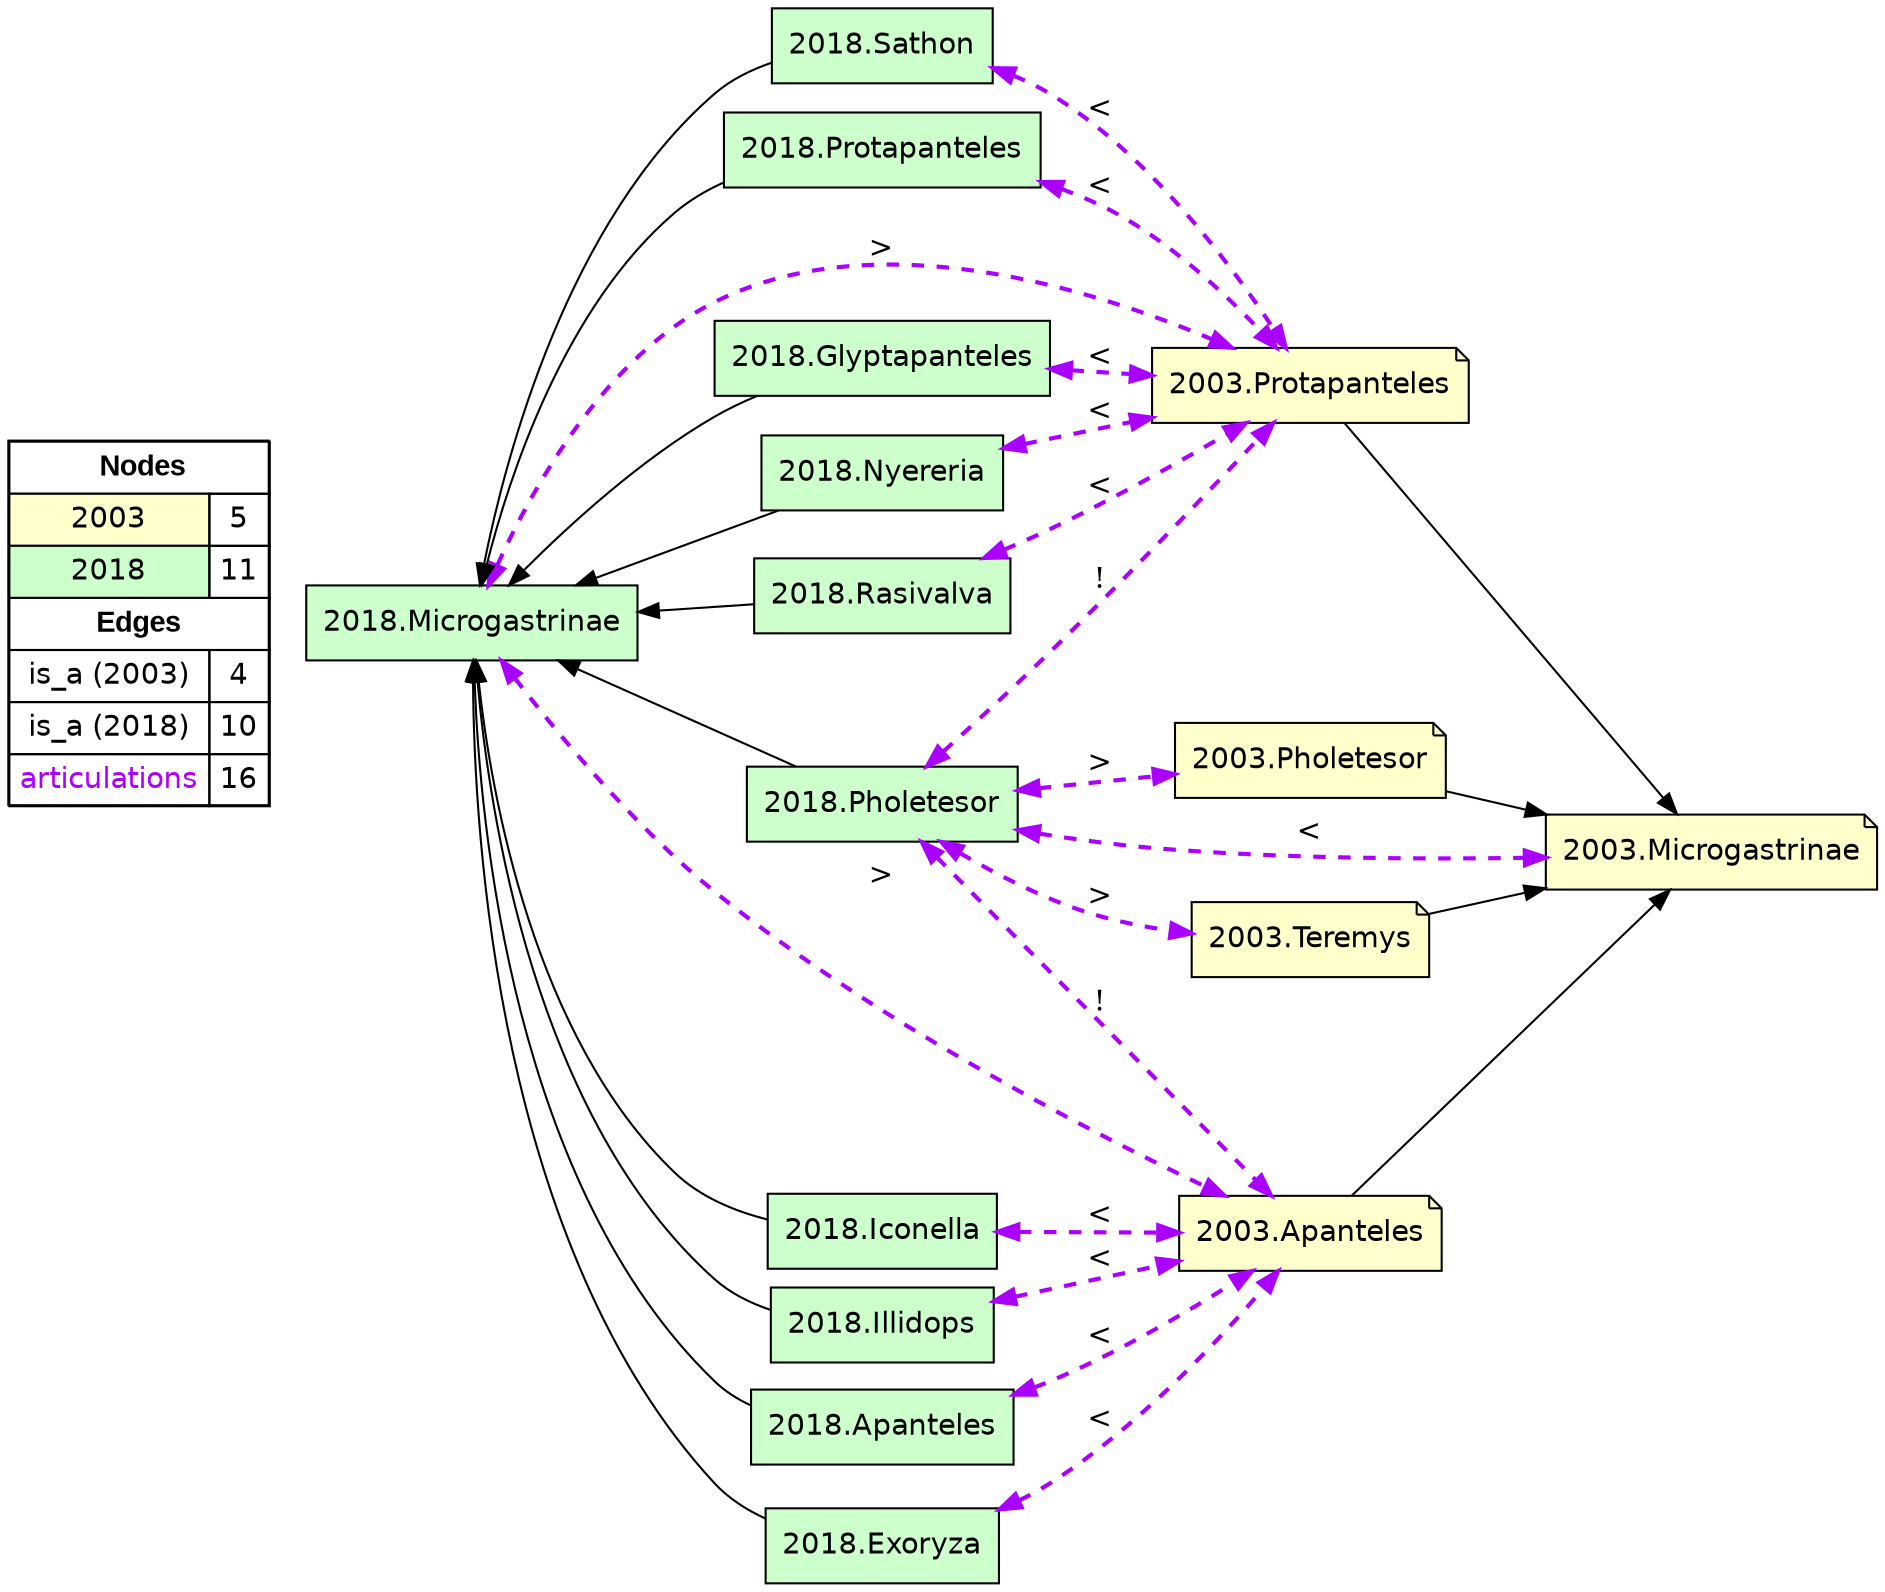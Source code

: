 digraph{
rankdir=LR
node[shape=circle style=filled fillcolor="#FFFFFF"] 
node[shape=note style=filled fillcolor="#FFFFCC" fontname="helvetica"] 
"2003.Microgastrinae"
"2003.Teremys"
"2003.Pholetesor"
"2003.Protapanteles"
"2003.Apanteles"
node[shape=circle style=filled fillcolor="#FFFFFF"] 
node[shape=box style=filled fillcolor="#CCFFCC" fontname="helvetica"] 
"2018.Microgastrinae"
"2018.Iconella"
"2018.Glyptapanteles"
"2018.Nyereria"
"2018.Rasivalva"
"2018.Pholetesor"
"2018.Illidops"
"2018.Apanteles"
"2018.Sathon"
"2018.Exoryza"
"2018.Protapanteles"
edge[style=solid color="#000000" constraint=true penwidth=1 dir=forward]
edge[style=solid color="#000000" constraint=true penwidth=1 dir=forward]
"2003.Pholetesor" -> "2003.Microgastrinae"
"2003.Protapanteles" -> "2003.Microgastrinae"
"2003.Apanteles" -> "2003.Microgastrinae"
"2003.Teremys" -> "2003.Microgastrinae"
edge[style=solid color="#000000" constraint=true penwidth=1 dir=forward]
edge[style=solid color="#000000" constraint=true penwidth=1 dir=forward]
"2018.Microgastrinae" -> "2018.Pholetesor" [dir=back]
"2018.Microgastrinae" -> "2018.Exoryza" [dir=back]
"2018.Microgastrinae" -> "2018.Illidops" [dir=back]
"2018.Microgastrinae" -> "2018.Nyereria" [dir=back]
"2018.Microgastrinae" -> "2018.Rasivalva" [dir=back]
"2018.Microgastrinae" -> "2018.Iconella" [dir=back]
"2018.Microgastrinae" -> "2018.Glyptapanteles" [dir=back]
"2018.Microgastrinae" -> "2018.Protapanteles" [dir=back]
"2018.Microgastrinae" -> "2018.Apanteles" [dir=back]
"2018.Microgastrinae" -> "2018.Sathon" [dir=back]
edge[style=solid color="#000000" constraint=true penwidth=1 dir=forward]
edge[style=dashed color="#AA00FF" constraint=true penwidth=2 dir=both]
"2018.Microgastrinae" -> "2003.Protapanteles" [label=">"]
"2018.Exoryza" -> "2003.Apanteles" [label="<"]
"2018.Illidops" -> "2003.Apanteles" [label="<"]
"2018.Glyptapanteles" -> "2003.Protapanteles" [label="<"]
"2018.Sathon" -> "2003.Protapanteles" [label="<"]
"2018.Pholetesor" -> "2003.Microgastrinae" [label="<"]
"2018.Rasivalva" -> "2003.Protapanteles" [label="<"]
"2018.Pholetesor" -> "2003.Apanteles" [label="!"]
"2018.Protapanteles" -> "2003.Protapanteles" [label="<"]
"2018.Pholetesor" -> "2003.Protapanteles" [label="!"]
"2018.Iconella" -> "2003.Apanteles" [label="<"]
"2018.Apanteles" -> "2003.Apanteles" [label="<"]
"2018.Microgastrinae" -> "2003.Apanteles" [label=">"]
"2018.Pholetesor" -> "2003.Teremys" [label=">"]
"2018.Nyereria" -> "2003.Protapanteles" [label="<"]
"2018.Pholetesor" -> "2003.Pholetesor" [label=">"]
node[shape=box] 
{rank=source Legend [fillcolor= white margin=0 label=< 
 <TABLE BORDER="0" CELLBORDER="1" CELLSPACING="0" CELLPADDING="4"> 
<TR> <TD COLSPAN="2"><font face="Arial Black"> Nodes</font></TD> </TR> 
<TR> 
 <TD bgcolor="#FFFFCC" fontname="helvetica">2003</TD> 
 <TD>5</TD> 
 </TR> 
<TR> 
 <TD bgcolor="#CCFFCC" fontname="helvetica">2018</TD> 
 <TD>11</TD> 
 </TR> 
<TR> <TD COLSPAN="2"><font face = "Arial Black"> Edges </font></TD> </TR> 
<TR> 
 <TD><font color ="#000000">is_a (2003)</font></TD><TD>4</TD>
</TR>
<TR> 
 <TD><font color ="#000000">is_a (2018)</font></TD><TD>10</TD>
</TR>
<TR> 
 <TD><font color ="#AA00FF">articulations</font></TD><TD>16</TD>
</TR>
</TABLE> 
 >] } 
}